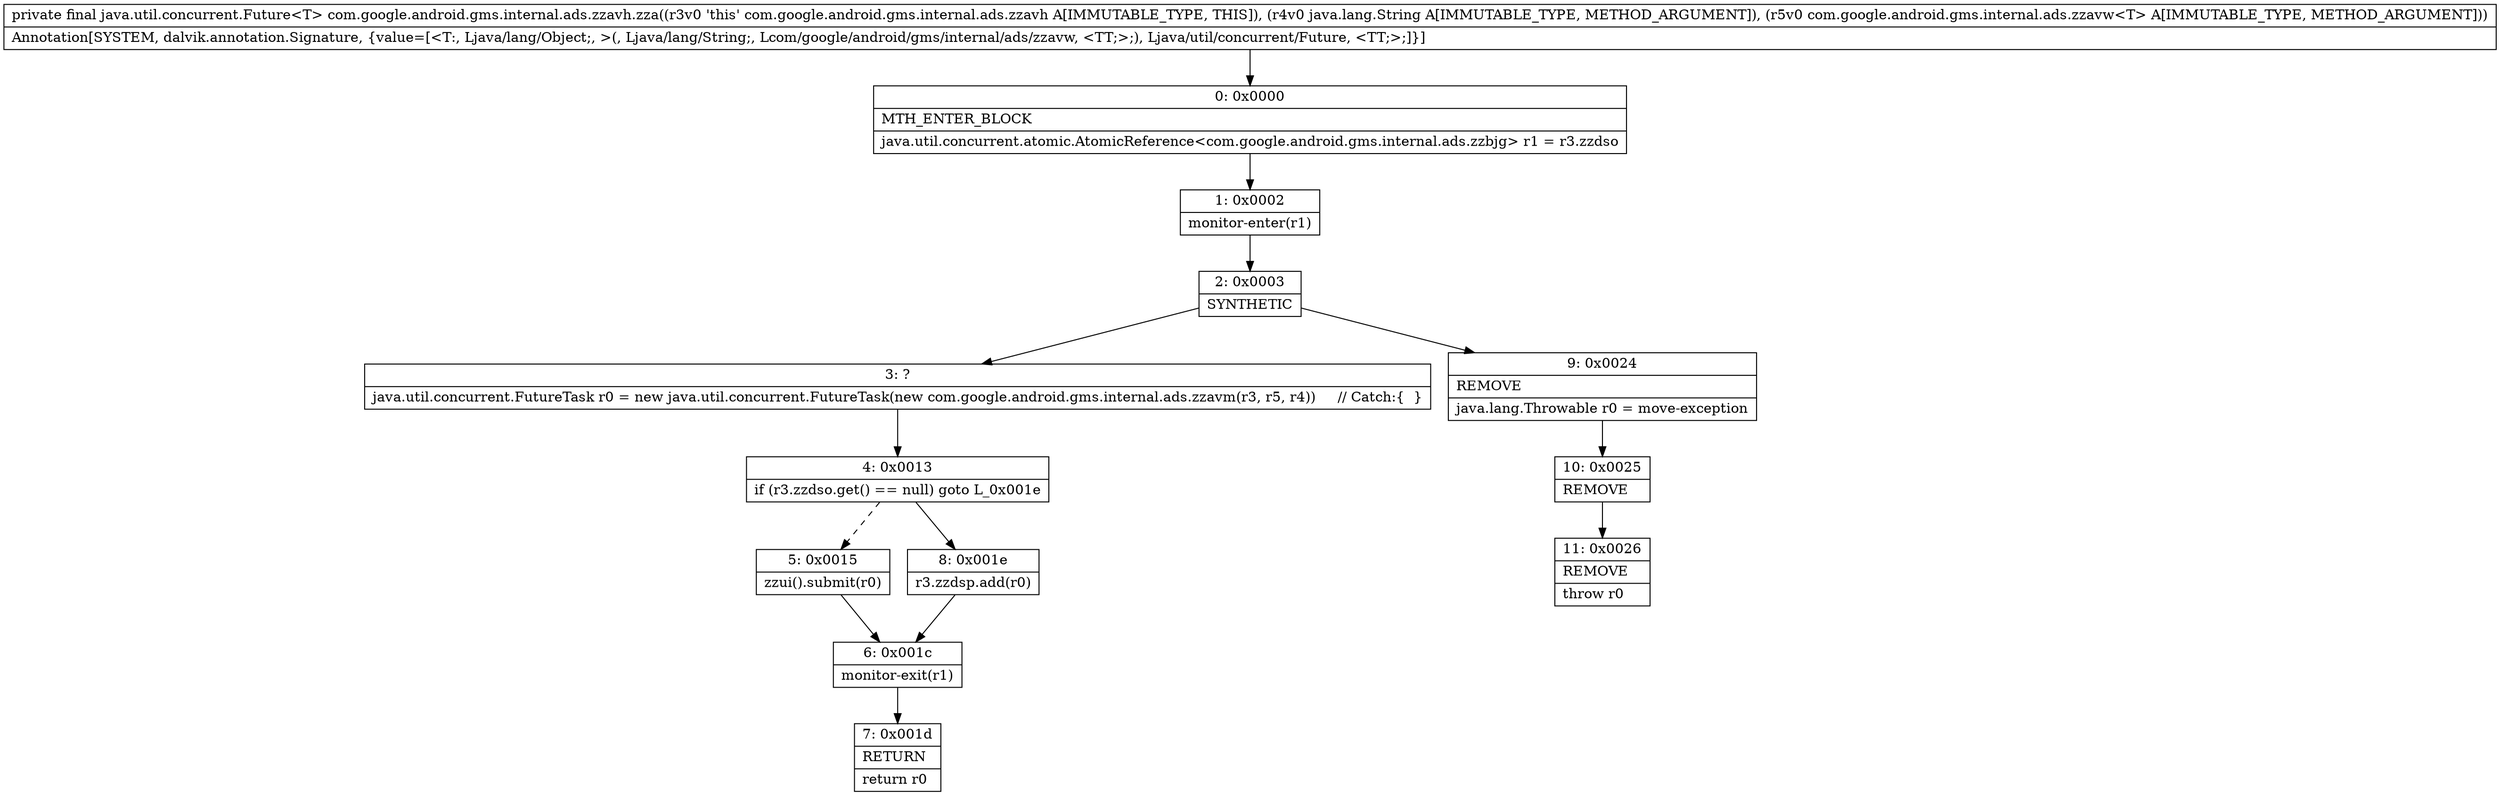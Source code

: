 digraph "CFG forcom.google.android.gms.internal.ads.zzavh.zza(Ljava\/lang\/String;Lcom\/google\/android\/gms\/internal\/ads\/zzavw;)Ljava\/util\/concurrent\/Future;" {
Node_0 [shape=record,label="{0\:\ 0x0000|MTH_ENTER_BLOCK\l|java.util.concurrent.atomic.AtomicReference\<com.google.android.gms.internal.ads.zzbjg\> r1 = r3.zzdso\l}"];
Node_1 [shape=record,label="{1\:\ 0x0002|monitor\-enter(r1)\l}"];
Node_2 [shape=record,label="{2\:\ 0x0003|SYNTHETIC\l}"];
Node_3 [shape=record,label="{3\:\ ?|java.util.concurrent.FutureTask r0 = new java.util.concurrent.FutureTask(new com.google.android.gms.internal.ads.zzavm(r3, r5, r4))     \/\/ Catch:\{  \}\l}"];
Node_4 [shape=record,label="{4\:\ 0x0013|if (r3.zzdso.get() == null) goto L_0x001e\l}"];
Node_5 [shape=record,label="{5\:\ 0x0015|zzui().submit(r0)\l}"];
Node_6 [shape=record,label="{6\:\ 0x001c|monitor\-exit(r1)\l}"];
Node_7 [shape=record,label="{7\:\ 0x001d|RETURN\l|return r0\l}"];
Node_8 [shape=record,label="{8\:\ 0x001e|r3.zzdsp.add(r0)\l}"];
Node_9 [shape=record,label="{9\:\ 0x0024|REMOVE\l|java.lang.Throwable r0 = move\-exception\l}"];
Node_10 [shape=record,label="{10\:\ 0x0025|REMOVE\l}"];
Node_11 [shape=record,label="{11\:\ 0x0026|REMOVE\l|throw r0\l}"];
MethodNode[shape=record,label="{private final java.util.concurrent.Future\<T\> com.google.android.gms.internal.ads.zzavh.zza((r3v0 'this' com.google.android.gms.internal.ads.zzavh A[IMMUTABLE_TYPE, THIS]), (r4v0 java.lang.String A[IMMUTABLE_TYPE, METHOD_ARGUMENT]), (r5v0 com.google.android.gms.internal.ads.zzavw\<T\> A[IMMUTABLE_TYPE, METHOD_ARGUMENT]))  | Annotation[SYSTEM, dalvik.annotation.Signature, \{value=[\<T:, Ljava\/lang\/Object;, \>(, Ljava\/lang\/String;, Lcom\/google\/android\/gms\/internal\/ads\/zzavw, \<TT;\>;), Ljava\/util\/concurrent\/Future, \<TT;\>;]\}]\l}"];
MethodNode -> Node_0;
Node_0 -> Node_1;
Node_1 -> Node_2;
Node_2 -> Node_3;
Node_2 -> Node_9;
Node_3 -> Node_4;
Node_4 -> Node_5[style=dashed];
Node_4 -> Node_8;
Node_5 -> Node_6;
Node_6 -> Node_7;
Node_8 -> Node_6;
Node_9 -> Node_10;
Node_10 -> Node_11;
}

